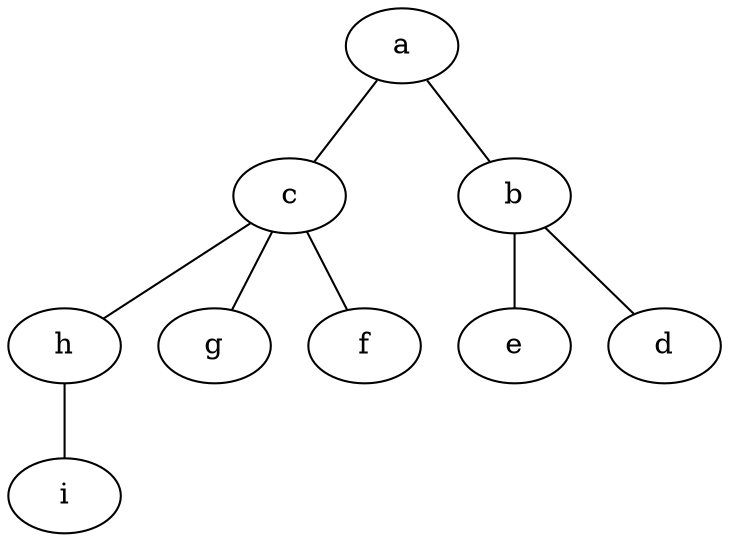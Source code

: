 strict graph "" {
	graph [bb="0,0,342,252"];
	node [label="\N"];
	h	[height=0.5,
		pos="27,90",
		width=0.75];
	i	[height=0.5,
		pos="27,18",
		width=0.75];
	h -- i	[dir=none,
		pos="27,71.697 27,60.846 27,46.917 27,36.104"];
	c	[height=0.5,
		pos="135,162",
		width=0.75];
	c -- h	[dir=none,
		pos="116.19,148.81 96.365,135.96 65.338,115.85 45.597,103.05"];
	g	[height=0.5,
		pos="99,90",
		width=0.75];
	c -- g	[dir=none,
		pos="126.65,144.76 120.83,133.46 113.11,118.44 107.3,107.15"];
	f	[height=0.5,
		pos="171,90",
		width=0.75];
	c -- f	[dir=none,
		pos="143.35,144.76 149.17,133.46 156.89,118.44 162.7,107.15"];
	b	[height=0.5,
		pos="243,162",
		width=0.75];
	e	[height=0.5,
		pos="243,90",
		width=0.75];
	b -- e	[dir=none,
		pos="243,143.7 243,132.85 243,118.92 243,108.1"];
	d	[height=0.5,
		pos="315,90",
		width=0.75];
	b -- d	[dir=none,
		pos="257.57,146.83 269.98,134.77 287.73,117.51 300.2,105.38"];
	a	[height=0.5,
		pos="189,234",
		width=0.75];
	a -- c	[dir=none,
		pos="177.02,217.46 168.07,205.86 155.89,190.08 146.95,178.49"];
	a -- b	[dir=none,
		pos="200.98,217.46 209.93,205.86 222.11,190.08 231.05,178.49"];
}

